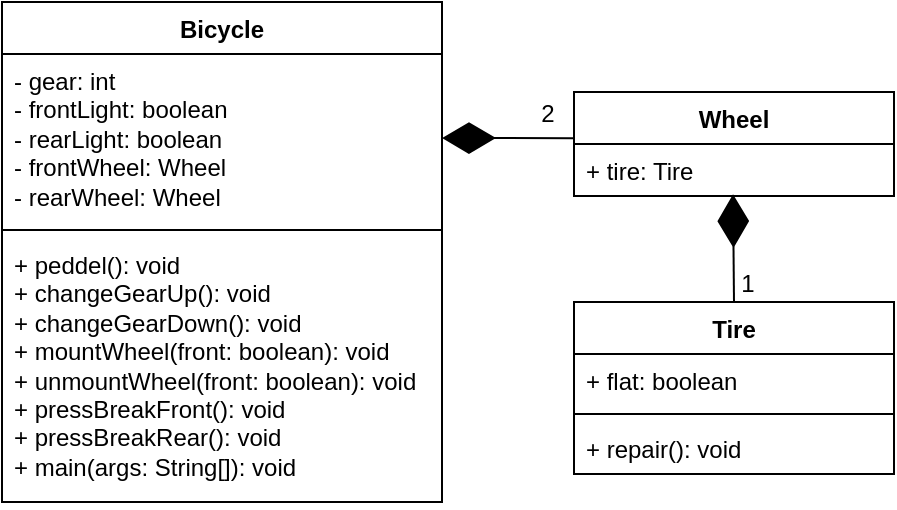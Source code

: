 <mxfile version="24.3.1" type="device">
  <diagram name="Page-1" id="SSmiCroFpeTEEwWF18AN">
    <mxGraphModel dx="590" dy="548" grid="1" gridSize="10" guides="1" tooltips="1" connect="1" arrows="1" fold="1" page="1" pageScale="1" pageWidth="827" pageHeight="1169" math="0" shadow="0">
      <root>
        <mxCell id="0" />
        <mxCell id="1" parent="0" />
        <mxCell id="qvXzuBhZl2gwP-Ttpibh-1" value="Bicycle" style="swimlane;fontStyle=1;align=center;verticalAlign=top;childLayout=stackLayout;horizontal=1;startSize=26;horizontalStack=0;resizeParent=1;resizeParentMax=0;resizeLast=0;collapsible=1;marginBottom=0;whiteSpace=wrap;html=1;" vertex="1" parent="1">
          <mxGeometry x="120" y="160" width="220" height="250" as="geometry" />
        </mxCell>
        <mxCell id="qvXzuBhZl2gwP-Ttpibh-2" value="- gear: int&lt;div&gt;- frontLight: boolean&lt;/div&gt;&lt;div&gt;- rearLight: boolean&lt;/div&gt;&lt;div&gt;- frontWheel: Wheel&lt;/div&gt;&lt;div&gt;- rearWheel: Wheel&lt;/div&gt;" style="text;strokeColor=none;fillColor=none;align=left;verticalAlign=top;spacingLeft=4;spacingRight=4;overflow=hidden;rotatable=0;points=[[0,0.5],[1,0.5]];portConstraint=eastwest;whiteSpace=wrap;html=1;" vertex="1" parent="qvXzuBhZl2gwP-Ttpibh-1">
          <mxGeometry y="26" width="220" height="84" as="geometry" />
        </mxCell>
        <mxCell id="qvXzuBhZl2gwP-Ttpibh-3" value="" style="line;strokeWidth=1;fillColor=none;align=left;verticalAlign=middle;spacingTop=-1;spacingLeft=3;spacingRight=3;rotatable=0;labelPosition=right;points=[];portConstraint=eastwest;strokeColor=inherit;" vertex="1" parent="qvXzuBhZl2gwP-Ttpibh-1">
          <mxGeometry y="110" width="220" height="8" as="geometry" />
        </mxCell>
        <mxCell id="qvXzuBhZl2gwP-Ttpibh-4" value="+ peddel(): void&lt;div&gt;+ changeGearUp(): void&lt;/div&gt;&lt;div&gt;+ changeGearDown(): void&lt;/div&gt;&lt;div&gt;+ mountWheel(front: boolean): void&lt;/div&gt;&lt;div&gt;+ unmountWheel(front: boolean): void&lt;/div&gt;&lt;div&gt;+ pressBreakFront(): void&lt;/div&gt;&lt;div&gt;+ pressBreakRear(): void&lt;/div&gt;&lt;div&gt;+ main(args: String[]): void&lt;/div&gt;" style="text;strokeColor=none;fillColor=none;align=left;verticalAlign=top;spacingLeft=4;spacingRight=4;overflow=hidden;rotatable=0;points=[[0,0.5],[1,0.5]];portConstraint=eastwest;whiteSpace=wrap;html=1;" vertex="1" parent="qvXzuBhZl2gwP-Ttpibh-1">
          <mxGeometry y="118" width="220" height="132" as="geometry" />
        </mxCell>
        <mxCell id="qvXzuBhZl2gwP-Ttpibh-5" value="Tire" style="swimlane;fontStyle=1;align=center;verticalAlign=top;childLayout=stackLayout;horizontal=1;startSize=26;horizontalStack=0;resizeParent=1;resizeParentMax=0;resizeLast=0;collapsible=1;marginBottom=0;whiteSpace=wrap;html=1;" vertex="1" parent="1">
          <mxGeometry x="406" y="310" width="160" height="86" as="geometry" />
        </mxCell>
        <mxCell id="qvXzuBhZl2gwP-Ttpibh-6" value="+ flat: boolean" style="text;strokeColor=none;fillColor=none;align=left;verticalAlign=top;spacingLeft=4;spacingRight=4;overflow=hidden;rotatable=0;points=[[0,0.5],[1,0.5]];portConstraint=eastwest;whiteSpace=wrap;html=1;" vertex="1" parent="qvXzuBhZl2gwP-Ttpibh-5">
          <mxGeometry y="26" width="160" height="26" as="geometry" />
        </mxCell>
        <mxCell id="qvXzuBhZl2gwP-Ttpibh-7" value="" style="line;strokeWidth=1;fillColor=none;align=left;verticalAlign=middle;spacingTop=-1;spacingLeft=3;spacingRight=3;rotatable=0;labelPosition=right;points=[];portConstraint=eastwest;strokeColor=inherit;" vertex="1" parent="qvXzuBhZl2gwP-Ttpibh-5">
          <mxGeometry y="52" width="160" height="8" as="geometry" />
        </mxCell>
        <mxCell id="qvXzuBhZl2gwP-Ttpibh-8" value="+ repair(): void" style="text;strokeColor=none;fillColor=none;align=left;verticalAlign=top;spacingLeft=4;spacingRight=4;overflow=hidden;rotatable=0;points=[[0,0.5],[1,0.5]];portConstraint=eastwest;whiteSpace=wrap;html=1;" vertex="1" parent="qvXzuBhZl2gwP-Ttpibh-5">
          <mxGeometry y="60" width="160" height="26" as="geometry" />
        </mxCell>
        <mxCell id="qvXzuBhZl2gwP-Ttpibh-9" value="Wheel" style="swimlane;fontStyle=1;align=center;verticalAlign=top;childLayout=stackLayout;horizontal=1;startSize=26;horizontalStack=0;resizeParent=1;resizeParentMax=0;resizeLast=0;collapsible=1;marginBottom=0;whiteSpace=wrap;html=1;" vertex="1" parent="1">
          <mxGeometry x="406" y="205" width="160" height="52" as="geometry" />
        </mxCell>
        <mxCell id="qvXzuBhZl2gwP-Ttpibh-10" value="+ tire: Tire" style="text;strokeColor=none;fillColor=none;align=left;verticalAlign=top;spacingLeft=4;spacingRight=4;overflow=hidden;rotatable=0;points=[[0,0.5],[1,0.5]];portConstraint=eastwest;whiteSpace=wrap;html=1;" vertex="1" parent="qvXzuBhZl2gwP-Ttpibh-9">
          <mxGeometry y="26" width="160" height="26" as="geometry" />
        </mxCell>
        <mxCell id="qvXzuBhZl2gwP-Ttpibh-13" value="" style="endArrow=diamondThin;endFill=1;endSize=24;html=1;rounded=0;entryX=1;entryY=0.5;entryDx=0;entryDy=0;exitX=-0.002;exitY=-0.112;exitDx=0;exitDy=0;exitPerimeter=0;" edge="1" parent="1" source="qvXzuBhZl2gwP-Ttpibh-10" target="qvXzuBhZl2gwP-Ttpibh-2">
          <mxGeometry width="160" relative="1" as="geometry">
            <mxPoint x="400" y="480" as="sourcePoint" />
            <mxPoint x="560" y="480" as="targetPoint" />
          </mxGeometry>
        </mxCell>
        <mxCell id="qvXzuBhZl2gwP-Ttpibh-19" value="2" style="text;html=1;align=center;verticalAlign=middle;whiteSpace=wrap;rounded=0;" vertex="1" parent="1">
          <mxGeometry x="380" y="205" width="26" height="21" as="geometry" />
        </mxCell>
        <mxCell id="qvXzuBhZl2gwP-Ttpibh-20" value="" style="endArrow=diamondThin;endFill=1;endSize=24;html=1;rounded=0;entryX=0.497;entryY=0.965;entryDx=0;entryDy=0;exitX=0.5;exitY=0;exitDx=0;exitDy=0;entryPerimeter=0;" edge="1" parent="1" source="qvXzuBhZl2gwP-Ttpibh-5" target="qvXzuBhZl2gwP-Ttpibh-10">
          <mxGeometry width="160" relative="1" as="geometry">
            <mxPoint x="416" y="238" as="sourcePoint" />
            <mxPoint x="342" y="238" as="targetPoint" />
          </mxGeometry>
        </mxCell>
        <mxCell id="qvXzuBhZl2gwP-Ttpibh-22" value="1" style="text;html=1;align=center;verticalAlign=middle;whiteSpace=wrap;rounded=0;" vertex="1" parent="1">
          <mxGeometry x="480" y="290" width="26" height="21" as="geometry" />
        </mxCell>
      </root>
    </mxGraphModel>
  </diagram>
</mxfile>
